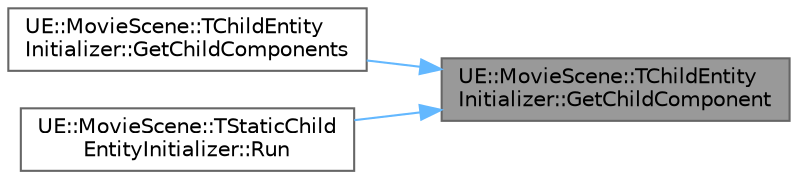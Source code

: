 digraph "UE::MovieScene::TChildEntityInitializer::GetChildComponent"
{
 // INTERACTIVE_SVG=YES
 // LATEX_PDF_SIZE
  bgcolor="transparent";
  edge [fontname=Helvetica,fontsize=10,labelfontname=Helvetica,labelfontsize=10];
  node [fontname=Helvetica,fontsize=10,shape=box,height=0.2,width=0.4];
  rankdir="RL";
  Node1 [id="Node000001",label="UE::MovieScene::TChildEntity\lInitializer::GetChildComponent",height=0.2,width=0.4,color="gray40", fillcolor="grey60", style="filled", fontcolor="black",tooltip=" "];
  Node1 -> Node2 [id="edge1_Node000001_Node000002",dir="back",color="steelblue1",style="solid",tooltip=" "];
  Node2 [id="Node000002",label="UE::MovieScene::TChildEntity\lInitializer::GetChildComponents",height=0.2,width=0.4,color="grey40", fillcolor="white", style="filled",URL="$db/d43/structUE_1_1MovieScene_1_1TChildEntityInitializer.html#a7aeb3d62ce73d2a6abd748fc5c0a01d8",tooltip=" "];
  Node1 -> Node3 [id="edge2_Node000001_Node000003",dir="back",color="steelblue1",style="solid",tooltip=" "];
  Node3 [id="Node000003",label="UE::MovieScene::TStaticChild\lEntityInitializer::Run",height=0.2,width=0.4,color="grey40", fillcolor="white", style="filled",URL="$d4/d61/structUE_1_1MovieScene_1_1TStaticChildEntityInitializer.html#a6748730b3f2168fccd0e86b8656a58fd",tooltip=" "];
}
